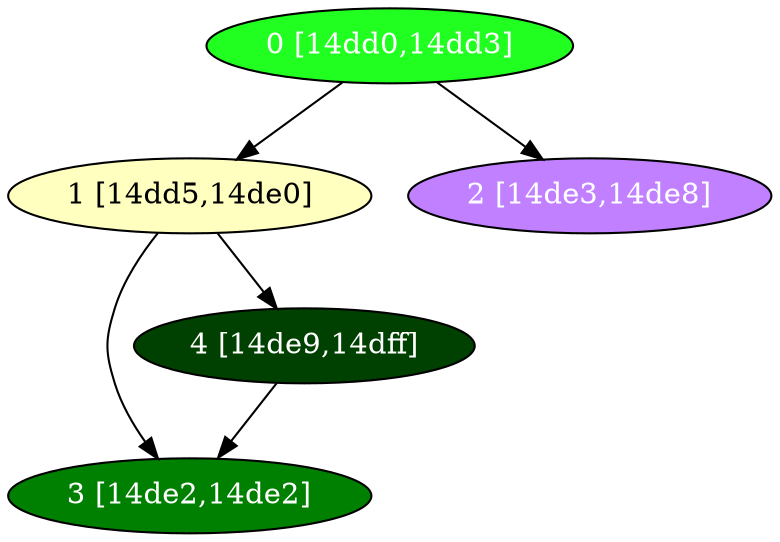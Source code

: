 diGraph libnss3{
	libnss3_0  [style=filled fillcolor="#20FF20" fontcolor="#ffffff" shape=oval label="0 [14dd0,14dd3]"]
	libnss3_1  [style=filled fillcolor="#FFFFC0" fontcolor="#000000" shape=oval label="1 [14dd5,14de0]"]
	libnss3_2  [style=filled fillcolor="#C080FF" fontcolor="#ffffff" shape=oval label="2 [14de3,14de8]"]
	libnss3_3  [style=filled fillcolor="#008000" fontcolor="#ffffff" shape=oval label="3 [14de2,14de2]"]
	libnss3_4  [style=filled fillcolor="#004000" fontcolor="#ffffff" shape=oval label="4 [14de9,14dff]"]

	libnss3_0 -> libnss3_1
	libnss3_0 -> libnss3_2
	libnss3_1 -> libnss3_3
	libnss3_1 -> libnss3_4
	libnss3_4 -> libnss3_3
}